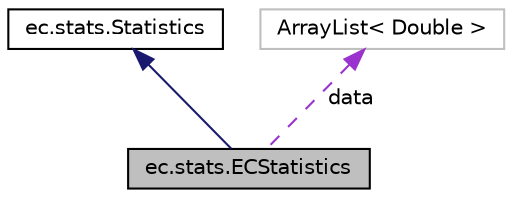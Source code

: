 digraph "ec.stats.ECStatistics"
{
  edge [fontname="Helvetica",fontsize="10",labelfontname="Helvetica",labelfontsize="10"];
  node [fontname="Helvetica",fontsize="10",shape=record];
  Node2 [label="ec.stats.ECStatistics",height=0.2,width=0.4,color="black", fillcolor="grey75", style="filled", fontcolor="black"];
  Node3 -> Node2 [dir="back",color="midnightblue",fontsize="10",style="solid",fontname="Helvetica"];
  Node3 [label="ec.stats.Statistics",height=0.2,width=0.4,color="black", fillcolor="white", style="filled",URL="$interfaceec_1_1stats_1_1_statistics.html",tooltip="This is the interface for Statistics class implemented by ECStatistics class. "];
  Node4 -> Node2 [dir="back",color="darkorchid3",fontsize="10",style="dashed",label=" data" ,fontname="Helvetica"];
  Node4 [label="ArrayList\< Double \>",height=0.2,width=0.4,color="grey75", fillcolor="white", style="filled"];
}
